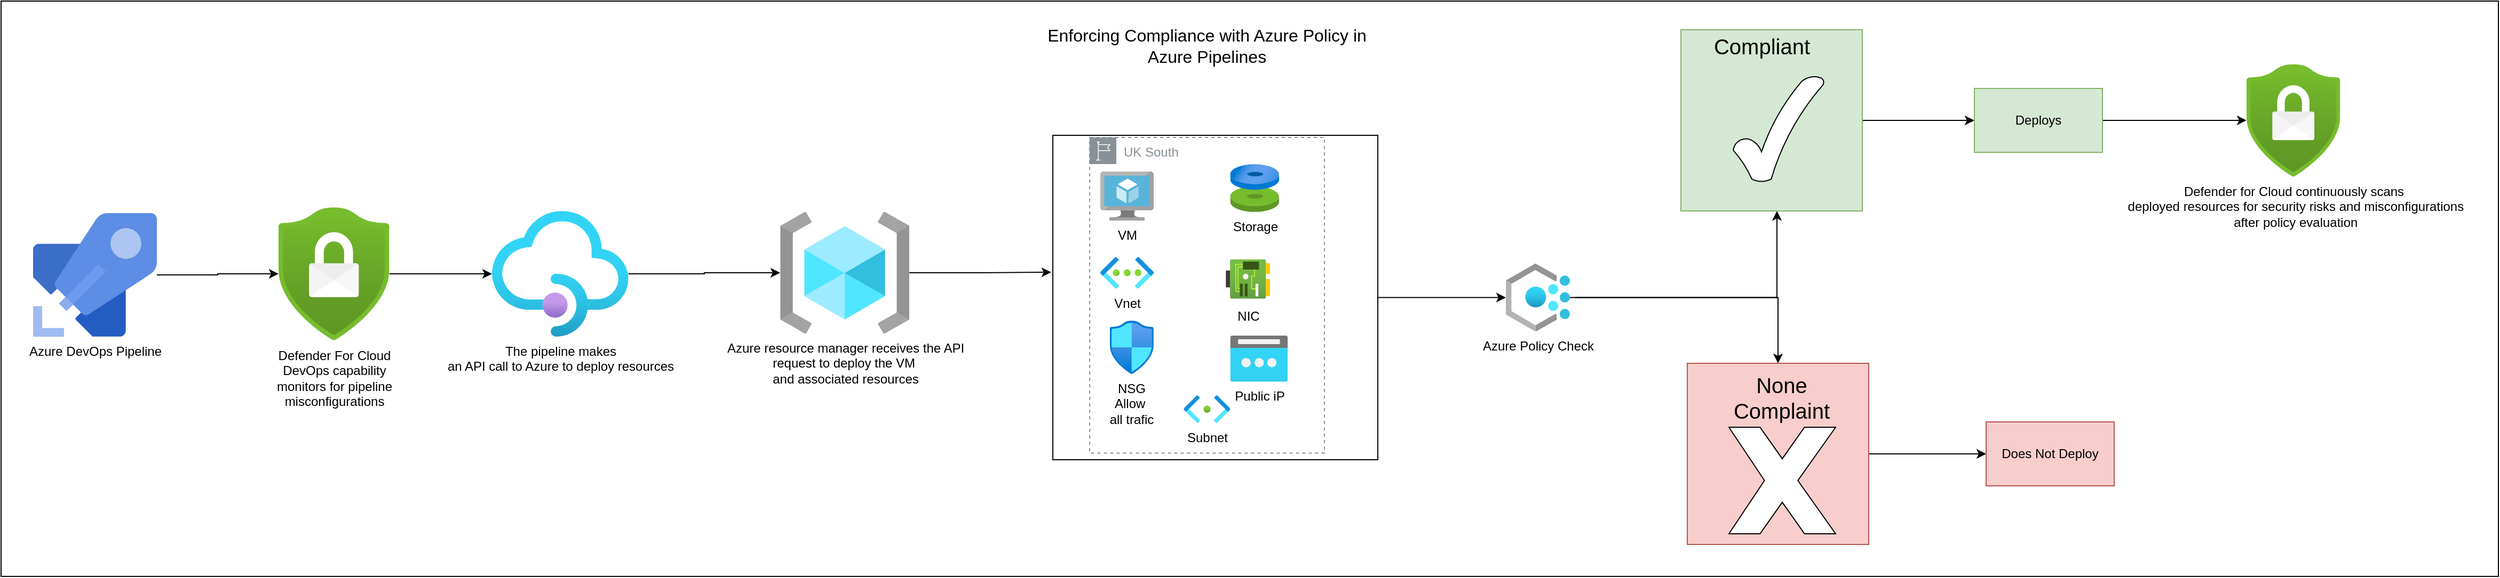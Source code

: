 <mxfile version="26.0.14">
  <diagram name="Page-1" id="PAiqyac9-RgSxXWKcVGb">
    <mxGraphModel dx="3612" dy="1618" grid="1" gridSize="10" guides="1" tooltips="1" connect="1" arrows="1" fold="1" page="1" pageScale="1" pageWidth="827" pageHeight="1169" math="0" shadow="0">
      <root>
        <mxCell id="0" />
        <mxCell id="1" parent="0" />
        <mxCell id="7Nrgp5Hd1OH0Jl-W5Jh1-2" value="" style="image;aspect=fixed;html=1;points=[];align=center;fontSize=12;image=img/lib/azure2/management_governance/Policy.svg;" vertex="1" parent="1">
          <mxGeometry x="1010" y="110" width="120" height="128" as="geometry" />
        </mxCell>
        <mxCell id="7Nrgp5Hd1OH0Jl-W5Jh1-1" value="" style="rounded=0;whiteSpace=wrap;html=1;movable=1;resizable=1;rotatable=1;deletable=1;editable=1;locked=0;connectable=1;" vertex="1" parent="1">
          <mxGeometry x="-80" y="110" width="2340" height="540" as="geometry" />
        </mxCell>
        <mxCell id="7Nrgp5Hd1OH0Jl-W5Jh1-57" style="edgeStyle=orthogonalEdgeStyle;rounded=0;orthogonalLoop=1;jettySize=auto;html=1;" edge="1" parent="1" source="7Nrgp5Hd1OH0Jl-W5Jh1-3" target="7Nrgp5Hd1OH0Jl-W5Jh1-55">
          <mxGeometry relative="1" as="geometry" />
        </mxCell>
        <mxCell id="7Nrgp5Hd1OH0Jl-W5Jh1-3" value="Azure DevOps Pipeline" style="image;sketch=0;aspect=fixed;html=1;points=[];align=center;fontSize=12;image=img/lib/mscae/Azure_Pipelines.svg;movable=1;resizable=1;rotatable=1;deletable=1;editable=1;locked=0;connectable=1;" vertex="1" parent="1">
          <mxGeometry x="-50" y="309" width="116" height="116" as="geometry" />
        </mxCell>
        <mxCell id="7Nrgp5Hd1OH0Jl-W5Jh1-14" style="edgeStyle=orthogonalEdgeStyle;rounded=0;orthogonalLoop=1;jettySize=auto;html=1;entryX=-0.005;entryY=0.422;entryDx=0;entryDy=0;entryPerimeter=0;" edge="1" parent="1" source="7Nrgp5Hd1OH0Jl-W5Jh1-4" target="7Nrgp5Hd1OH0Jl-W5Jh1-32">
          <mxGeometry relative="1" as="geometry">
            <mxPoint x="930" y="365" as="targetPoint" />
          </mxGeometry>
        </mxCell>
        <mxCell id="7Nrgp5Hd1OH0Jl-W5Jh1-4" value="Azure resource manager receives the API&lt;div&gt;request to deploy the VM&amp;nbsp;&lt;/div&gt;&lt;div&gt;and associated resources&lt;/div&gt;" style="image;aspect=fixed;html=1;points=[];align=center;fontSize=12;image=img/lib/azure2/general/Resource_Groups.svg;movable=1;resizable=1;rotatable=1;deletable=1;editable=1;locked=0;connectable=1;" vertex="1" parent="1">
          <mxGeometry x="650" y="308" width="121.12" height="114" as="geometry" />
        </mxCell>
        <mxCell id="7Nrgp5Hd1OH0Jl-W5Jh1-9" style="edgeStyle=orthogonalEdgeStyle;rounded=0;orthogonalLoop=1;jettySize=auto;html=1;" edge="1" parent="1" source="7Nrgp5Hd1OH0Jl-W5Jh1-7" target="7Nrgp5Hd1OH0Jl-W5Jh1-4">
          <mxGeometry relative="1" as="geometry" />
        </mxCell>
        <mxCell id="7Nrgp5Hd1OH0Jl-W5Jh1-7" value="The pipeline makes&lt;div&gt;an API call to Azure to deploy resources&lt;/div&gt;" style="image;aspect=fixed;html=1;points=[];align=center;fontSize=12;image=img/lib/azure2/app_services/API_Management_Services.svg;movable=1;resizable=1;rotatable=1;deletable=1;editable=1;locked=0;connectable=1;" vertex="1" parent="1">
          <mxGeometry x="380" y="307" width="127.83" height="118" as="geometry" />
        </mxCell>
        <mxCell id="7Nrgp5Hd1OH0Jl-W5Jh1-34" style="edgeStyle=orthogonalEdgeStyle;rounded=0;orthogonalLoop=1;jettySize=auto;html=1;" edge="1" parent="1" source="7Nrgp5Hd1OH0Jl-W5Jh1-32" target="7Nrgp5Hd1OH0Jl-W5Jh1-33">
          <mxGeometry relative="1" as="geometry" />
        </mxCell>
        <mxCell id="7Nrgp5Hd1OH0Jl-W5Jh1-32" value="" style="whiteSpace=wrap;html=1;aspect=fixed;" vertex="1" parent="1">
          <mxGeometry x="905.5" y="236" width="304.5" height="304.5" as="geometry" />
        </mxCell>
        <mxCell id="7Nrgp5Hd1OH0Jl-W5Jh1-16" value="NIC" style="whiteSpace=wrap;html=1;aspect=fixed;shape=image;labelBackgroundColor=default;verticalAlign=top;verticalLabelPosition=bottom;points=[];image=img/lib/azure2/networking/Network_Interfaces.svg;" vertex="1" parent="1">
          <mxGeometry x="1067.57" y="350.08" width="41.57" height="41.57" as="geometry" />
        </mxCell>
        <mxCell id="7Nrgp5Hd1OH0Jl-W5Jh1-24" value="VM" style="image;sketch=0;aspect=fixed;html=1;points=[];align=center;fontSize=12;image=img/lib/mscae/Virtual_Machine.svg;" vertex="1" parent="1">
          <mxGeometry x="950" y="270" width="50" height="46" as="geometry" />
        </mxCell>
        <mxCell id="7Nrgp5Hd1OH0Jl-W5Jh1-25" value="Storage" style="image;aspect=fixed;html=1;points=[];align=center;fontSize=12;image=img/lib/azure2/compute/Disks.svg;" vertex="1" parent="1">
          <mxGeometry x="1071.67" y="263" width="45.8" height="45" as="geometry" />
        </mxCell>
        <mxCell id="7Nrgp5Hd1OH0Jl-W5Jh1-26" value="Vnet" style="image;aspect=fixed;html=1;points=[];align=center;fontSize=12;image=img/lib/azure2/networking/Virtual_Networks.svg;" vertex="1" parent="1">
          <mxGeometry x="950" y="350.08" width="50" height="29.85" as="geometry" />
        </mxCell>
        <mxCell id="7Nrgp5Hd1OH0Jl-W5Jh1-27" value="NSG&lt;div&gt;Allow&amp;nbsp;&lt;/div&gt;&lt;div&gt;all trafic&lt;/div&gt;" style="image;aspect=fixed;html=1;points=[];align=center;fontSize=12;image=img/lib/azure2/networking/Network_Security_Groups.svg;" vertex="1" parent="1">
          <mxGeometry x="958.82" y="410" width="41.18" height="50" as="geometry" />
        </mxCell>
        <mxCell id="7Nrgp5Hd1OH0Jl-W5Jh1-28" value="Subnet" style="image;aspect=fixed;html=1;points=[];align=center;fontSize=12;image=img/lib/azure2/networking/Subnet.svg;" vertex="1" parent="1">
          <mxGeometry x="1028.25" y="480" width="43.42" height="26" as="geometry" />
        </mxCell>
        <mxCell id="7Nrgp5Hd1OH0Jl-W5Jh1-29" value="Public iP" style="image;aspect=fixed;html=1;points=[];align=center;fontSize=12;image=img/lib/azure2/networking/Public_IP_Addresses.svg;" vertex="1" parent="1">
          <mxGeometry x="1071.67" y="424" width="54" height="43.2" as="geometry" />
        </mxCell>
        <mxCell id="7Nrgp5Hd1OH0Jl-W5Jh1-19" value="UK South" style="sketch=0;outlineConnect=0;gradientColor=none;html=1;whiteSpace=wrap;fontSize=12;fontStyle=0;shape=mxgraph.aws4.group;grIcon=mxgraph.aws4.group_region;strokeColor=#879196;fillColor=none;verticalAlign=top;align=left;spacingLeft=30;fontColor=#879196;dashed=1;movable=1;resizable=1;rotatable=1;deletable=1;editable=1;locked=0;connectable=1;" vertex="1" parent="1">
          <mxGeometry x="940" y="238" width="220" height="296.25" as="geometry" />
        </mxCell>
        <mxCell id="7Nrgp5Hd1OH0Jl-W5Jh1-38" style="edgeStyle=orthogonalEdgeStyle;rounded=0;orthogonalLoop=1;jettySize=auto;html=1;entryX=0.5;entryY=1;entryDx=0;entryDy=0;" edge="1" parent="1">
          <mxGeometry relative="1" as="geometry">
            <mxPoint x="1395" y="388.3" as="sourcePoint" />
            <mxPoint x="1584" y="307" as="targetPoint" />
            <Array as="points">
              <mxPoint x="1584" y="388" />
            </Array>
          </mxGeometry>
        </mxCell>
        <mxCell id="7Nrgp5Hd1OH0Jl-W5Jh1-39" style="edgeStyle=orthogonalEdgeStyle;rounded=0;orthogonalLoop=1;jettySize=auto;html=1;entryX=0.5;entryY=0;entryDx=0;entryDy=0;" edge="1" parent="1" source="7Nrgp5Hd1OH0Jl-W5Jh1-33" target="7Nrgp5Hd1OH0Jl-W5Jh1-37">
          <mxGeometry relative="1" as="geometry" />
        </mxCell>
        <mxCell id="7Nrgp5Hd1OH0Jl-W5Jh1-33" value="Azure Policy Check" style="image;aspect=fixed;html=1;points=[];align=center;fontSize=12;image=img/lib/azure2/management_governance/Policy.svg;" vertex="1" parent="1">
          <mxGeometry x="1330" y="356.25" width="60" height="64" as="geometry" />
        </mxCell>
        <mxCell id="7Nrgp5Hd1OH0Jl-W5Jh1-44" value="" style="edgeStyle=orthogonalEdgeStyle;rounded=0;orthogonalLoop=1;jettySize=auto;html=1;" edge="1" parent="1" source="7Nrgp5Hd1OH0Jl-W5Jh1-36" target="7Nrgp5Hd1OH0Jl-W5Jh1-43">
          <mxGeometry relative="1" as="geometry" />
        </mxCell>
        <mxCell id="7Nrgp5Hd1OH0Jl-W5Jh1-36" value="" style="whiteSpace=wrap;html=1;aspect=fixed;fillColor=#d5e8d4;strokeColor=#82b366;" vertex="1" parent="1">
          <mxGeometry x="1494" y="137" width="170" height="170" as="geometry" />
        </mxCell>
        <mxCell id="7Nrgp5Hd1OH0Jl-W5Jh1-49" style="edgeStyle=orthogonalEdgeStyle;rounded=0;orthogonalLoop=1;jettySize=auto;html=1;entryX=0;entryY=0.5;entryDx=0;entryDy=0;" edge="1" parent="1" source="7Nrgp5Hd1OH0Jl-W5Jh1-37" target="7Nrgp5Hd1OH0Jl-W5Jh1-47">
          <mxGeometry relative="1" as="geometry" />
        </mxCell>
        <mxCell id="7Nrgp5Hd1OH0Jl-W5Jh1-37" value="" style="whiteSpace=wrap;html=1;aspect=fixed;fillColor=#f8cecc;strokeColor=#b85450;" vertex="1" parent="1">
          <mxGeometry x="1500" y="450" width="170" height="170" as="geometry" />
        </mxCell>
        <mxCell id="7Nrgp5Hd1OH0Jl-W5Jh1-40" value="&lt;font style=&quot;font-size: 20px;&quot;&gt;Compliant&lt;/font&gt;" style="text;html=1;align=center;verticalAlign=middle;whiteSpace=wrap;rounded=0;" vertex="1" parent="1">
          <mxGeometry x="1540" y="137" width="60" height="30" as="geometry" />
        </mxCell>
        <mxCell id="7Nrgp5Hd1OH0Jl-W5Jh1-41" value="&lt;font style=&quot;font-size: 20px;&quot;&gt;None Complaint&lt;/font&gt;" style="text;html=1;align=center;verticalAlign=middle;whiteSpace=wrap;rounded=0;" vertex="1" parent="1">
          <mxGeometry x="1523" y="467.2" width="131" height="30" as="geometry" />
        </mxCell>
        <mxCell id="7Nrgp5Hd1OH0Jl-W5Jh1-66" style="edgeStyle=orthogonalEdgeStyle;rounded=0;orthogonalLoop=1;jettySize=auto;html=1;" edge="1" parent="1" source="7Nrgp5Hd1OH0Jl-W5Jh1-43" target="7Nrgp5Hd1OH0Jl-W5Jh1-63">
          <mxGeometry relative="1" as="geometry" />
        </mxCell>
        <mxCell id="7Nrgp5Hd1OH0Jl-W5Jh1-43" value="Deploys" style="whiteSpace=wrap;html=1;fillColor=#d5e8d4;strokeColor=#82b366;" vertex="1" parent="1">
          <mxGeometry x="1769" y="192" width="120" height="60" as="geometry" />
        </mxCell>
        <mxCell id="7Nrgp5Hd1OH0Jl-W5Jh1-47" value="Does Not Deploy" style="whiteSpace=wrap;html=1;fillColor=#f8cecc;strokeColor=#b85450;" vertex="1" parent="1">
          <mxGeometry x="1780" y="505" width="120" height="60" as="geometry" />
        </mxCell>
        <mxCell id="7Nrgp5Hd1OH0Jl-W5Jh1-50" value="" style="verticalLabelPosition=bottom;verticalAlign=top;html=1;shape=mxgraph.basic.tick" vertex="1" parent="1">
          <mxGeometry x="1543" y="180" width="85" height="100" as="geometry" />
        </mxCell>
        <mxCell id="7Nrgp5Hd1OH0Jl-W5Jh1-51" value="" style="verticalLabelPosition=bottom;verticalAlign=top;html=1;shape=mxgraph.basic.x" vertex="1" parent="1">
          <mxGeometry x="1539" y="510" width="100" height="100" as="geometry" />
        </mxCell>
        <mxCell id="7Nrgp5Hd1OH0Jl-W5Jh1-52" value="&lt;span style=&quot;font-size: medium;&quot;&gt;Enforcing Compliance with Azure Policy in Azure Pipelines&lt;/span&gt;" style="text;html=1;align=center;verticalAlign=middle;whiteSpace=wrap;rounded=0;" vertex="1" parent="1">
          <mxGeometry x="894.96" y="137" width="310" height="30" as="geometry" />
        </mxCell>
        <mxCell id="7Nrgp5Hd1OH0Jl-W5Jh1-58" style="edgeStyle=orthogonalEdgeStyle;rounded=0;orthogonalLoop=1;jettySize=auto;html=1;" edge="1" parent="1" source="7Nrgp5Hd1OH0Jl-W5Jh1-55" target="7Nrgp5Hd1OH0Jl-W5Jh1-7">
          <mxGeometry relative="1" as="geometry" />
        </mxCell>
        <mxCell id="7Nrgp5Hd1OH0Jl-W5Jh1-55" value="Defender For Cloud&lt;div&gt;DevOps capability&lt;/div&gt;&lt;div&gt;monitors for pipeline&lt;/div&gt;&lt;div&gt;misconfigurations&lt;/div&gt;" style="image;aspect=fixed;html=1;points=[];align=center;fontSize=12;image=img/lib/azure2/security/Security_Center.svg;" vertex="1" parent="1">
          <mxGeometry x="180" y="303" width="103.76" height="126" as="geometry" />
        </mxCell>
        <mxCell id="7Nrgp5Hd1OH0Jl-W5Jh1-63" value="Defender for Cloud continuously scans&lt;div&gt;&amp;nbsp;deployed resources for security risks and misconfigurations&lt;/div&gt;&lt;div&gt;&amp;nbsp;after policy evaluation&lt;/div&gt;" style="image;aspect=fixed;html=1;points=[];align=center;fontSize=12;image=img/lib/azure2/security/Security_Center.svg;" vertex="1" parent="1">
          <mxGeometry x="2024" y="168.74" width="87.71" height="106.52" as="geometry" />
        </mxCell>
      </root>
    </mxGraphModel>
  </diagram>
</mxfile>
